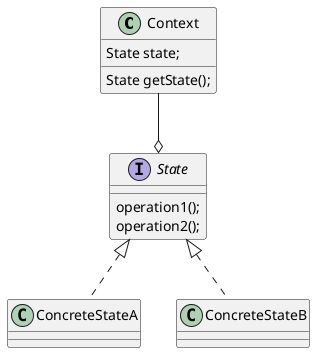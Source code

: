 @startuml
class Context {
    State state;
    State getState();
}
interface State{
    operation1();
    operation2();
}
class ConcreteStateA implements State{

}
class ConcreteStateB implements State{

}
Context --o State
@enduml